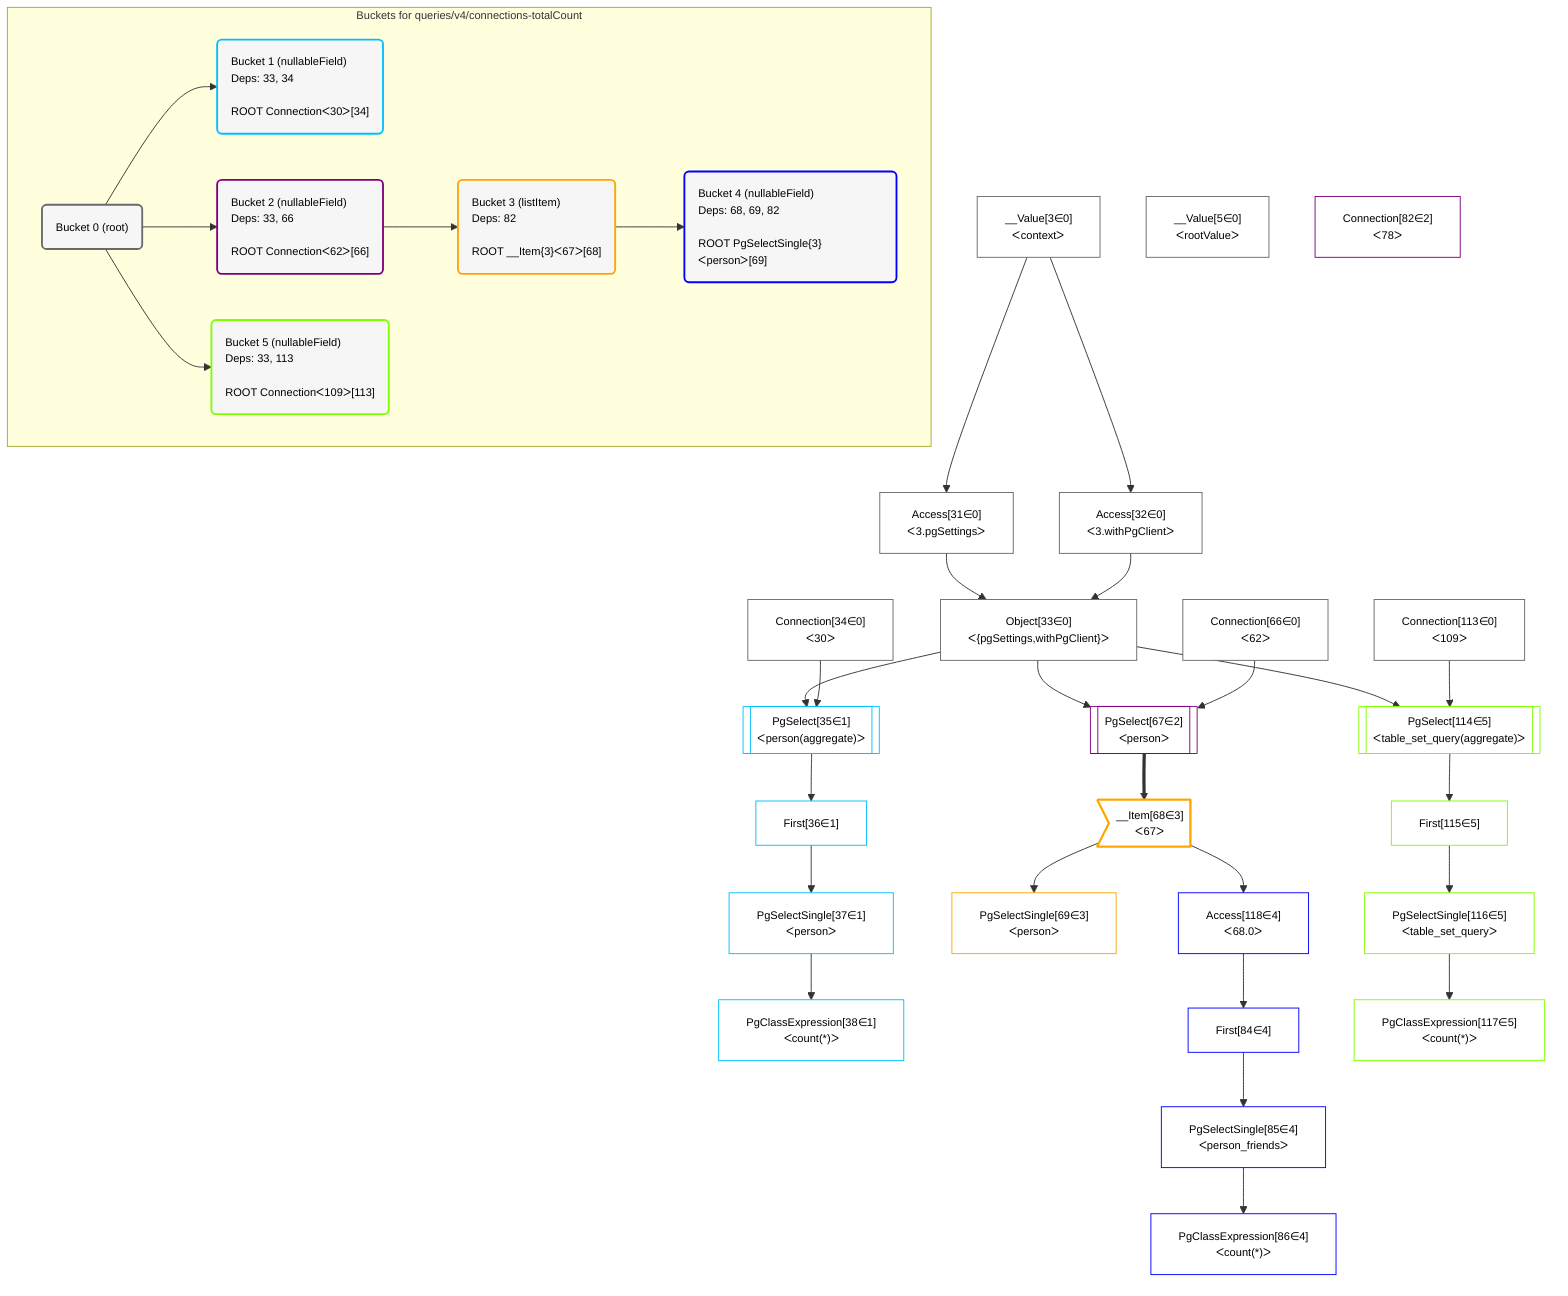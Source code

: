 %%{init: {'themeVariables': { 'fontSize': '12px'}}}%%
graph TD
    classDef path fill:#eee,stroke:#000,color:#000
    classDef plan fill:#fff,stroke-width:1px,color:#000
    classDef itemplan fill:#fff,stroke-width:2px,color:#000
    classDef sideeffectplan fill:#f00,stroke-width:2px,color:#000
    classDef bucket fill:#f6f6f6,color:#000,stroke-width:2px,text-align:left


    %% define steps
    __Value3["__Value[3∈0]<br />ᐸcontextᐳ"]:::plan
    __Value5["__Value[5∈0]<br />ᐸrootValueᐳ"]:::plan
    Access31["Access[31∈0]<br />ᐸ3.pgSettingsᐳ"]:::plan
    Access32["Access[32∈0]<br />ᐸ3.withPgClientᐳ"]:::plan
    Object33["Object[33∈0]<br />ᐸ{pgSettings,withPgClient}ᐳ"]:::plan
    Connection34["Connection[34∈0]<br />ᐸ30ᐳ"]:::plan
    PgSelect35[["PgSelect[35∈1]<br />ᐸperson(aggregate)ᐳ"]]:::plan
    First36["First[36∈1]"]:::plan
    PgSelectSingle37["PgSelectSingle[37∈1]<br />ᐸpersonᐳ"]:::plan
    PgClassExpression38["PgClassExpression[38∈1]<br />ᐸcount(*)ᐳ"]:::plan
    Connection66["Connection[66∈0]<br />ᐸ62ᐳ"]:::plan
    PgSelect67[["PgSelect[67∈2]<br />ᐸpersonᐳ"]]:::plan
    __Item68>"__Item[68∈3]<br />ᐸ67ᐳ"]:::itemplan
    PgSelectSingle69["PgSelectSingle[69∈3]<br />ᐸpersonᐳ"]:::plan
    Connection82["Connection[82∈2]<br />ᐸ78ᐳ"]:::plan
    Access118["Access[118∈4]<br />ᐸ68.0ᐳ"]:::plan
    First84["First[84∈4]"]:::plan
    PgSelectSingle85["PgSelectSingle[85∈4]<br />ᐸperson_friendsᐳ"]:::plan
    PgClassExpression86["PgClassExpression[86∈4]<br />ᐸcount(*)ᐳ"]:::plan
    Connection113["Connection[113∈0]<br />ᐸ109ᐳ"]:::plan
    PgSelect114[["PgSelect[114∈5]<br />ᐸtable_set_query(aggregate)ᐳ"]]:::plan
    First115["First[115∈5]"]:::plan
    PgSelectSingle116["PgSelectSingle[116∈5]<br />ᐸtable_set_queryᐳ"]:::plan
    PgClassExpression117["PgClassExpression[117∈5]<br />ᐸcount(*)ᐳ"]:::plan

    %% plan dependencies
    __Value3 --> Access31
    __Value3 --> Access32
    Access31 & Access32 --> Object33
    Object33 & Connection34 --> PgSelect35
    PgSelect35 --> First36
    First36 --> PgSelectSingle37
    PgSelectSingle37 --> PgClassExpression38
    Object33 & Connection66 --> PgSelect67
    PgSelect67 ==> __Item68
    __Item68 --> PgSelectSingle69
    __Item68 --> Access118
    Access118 --> First84
    First84 --> PgSelectSingle85
    PgSelectSingle85 --> PgClassExpression86
    Object33 & Connection113 --> PgSelect114
    PgSelect114 --> First115
    First115 --> PgSelectSingle116
    PgSelectSingle116 --> PgClassExpression117

    subgraph "Buckets for queries/v4/connections-totalCount"
    Bucket0("Bucket 0 (root)"):::bucket
    classDef bucket0 stroke:#696969
    class Bucket0,__Value3,__Value5,Access31,Access32,Object33,Connection34,Connection66,Connection113 bucket0
    Bucket1("Bucket 1 (nullableField)<br />Deps: 33, 34<br /><br />ROOT Connectionᐸ30ᐳ[34]"):::bucket
    classDef bucket1 stroke:#00bfff
    class Bucket1,PgSelect35,First36,PgSelectSingle37,PgClassExpression38 bucket1
    Bucket2("Bucket 2 (nullableField)<br />Deps: 33, 66<br /><br />ROOT Connectionᐸ62ᐳ[66]"):::bucket
    classDef bucket2 stroke:#7f007f
    class Bucket2,PgSelect67,Connection82 bucket2
    Bucket3("Bucket 3 (listItem)<br />Deps: 82<br /><br />ROOT __Item{3}ᐸ67ᐳ[68]"):::bucket
    classDef bucket3 stroke:#ffa500
    class Bucket3,__Item68,PgSelectSingle69 bucket3
    Bucket4("Bucket 4 (nullableField)<br />Deps: 68, 69, 82<br /><br />ROOT PgSelectSingle{3}ᐸpersonᐳ[69]"):::bucket
    classDef bucket4 stroke:#0000ff
    class Bucket4,First84,PgSelectSingle85,PgClassExpression86,Access118 bucket4
    Bucket5("Bucket 5 (nullableField)<br />Deps: 33, 113<br /><br />ROOT Connectionᐸ109ᐳ[113]"):::bucket
    classDef bucket5 stroke:#7fff00
    class Bucket5,PgSelect114,First115,PgSelectSingle116,PgClassExpression117 bucket5
    Bucket0 --> Bucket1 & Bucket2 & Bucket5
    Bucket2 --> Bucket3
    Bucket3 --> Bucket4
    end